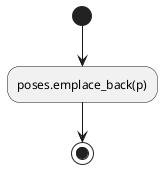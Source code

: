 @startuml

/'
    add robot pose
    input: const Pose2D &p
'/

(*) --> "poses.emplace_back(p)"
--> (*)

@enduml